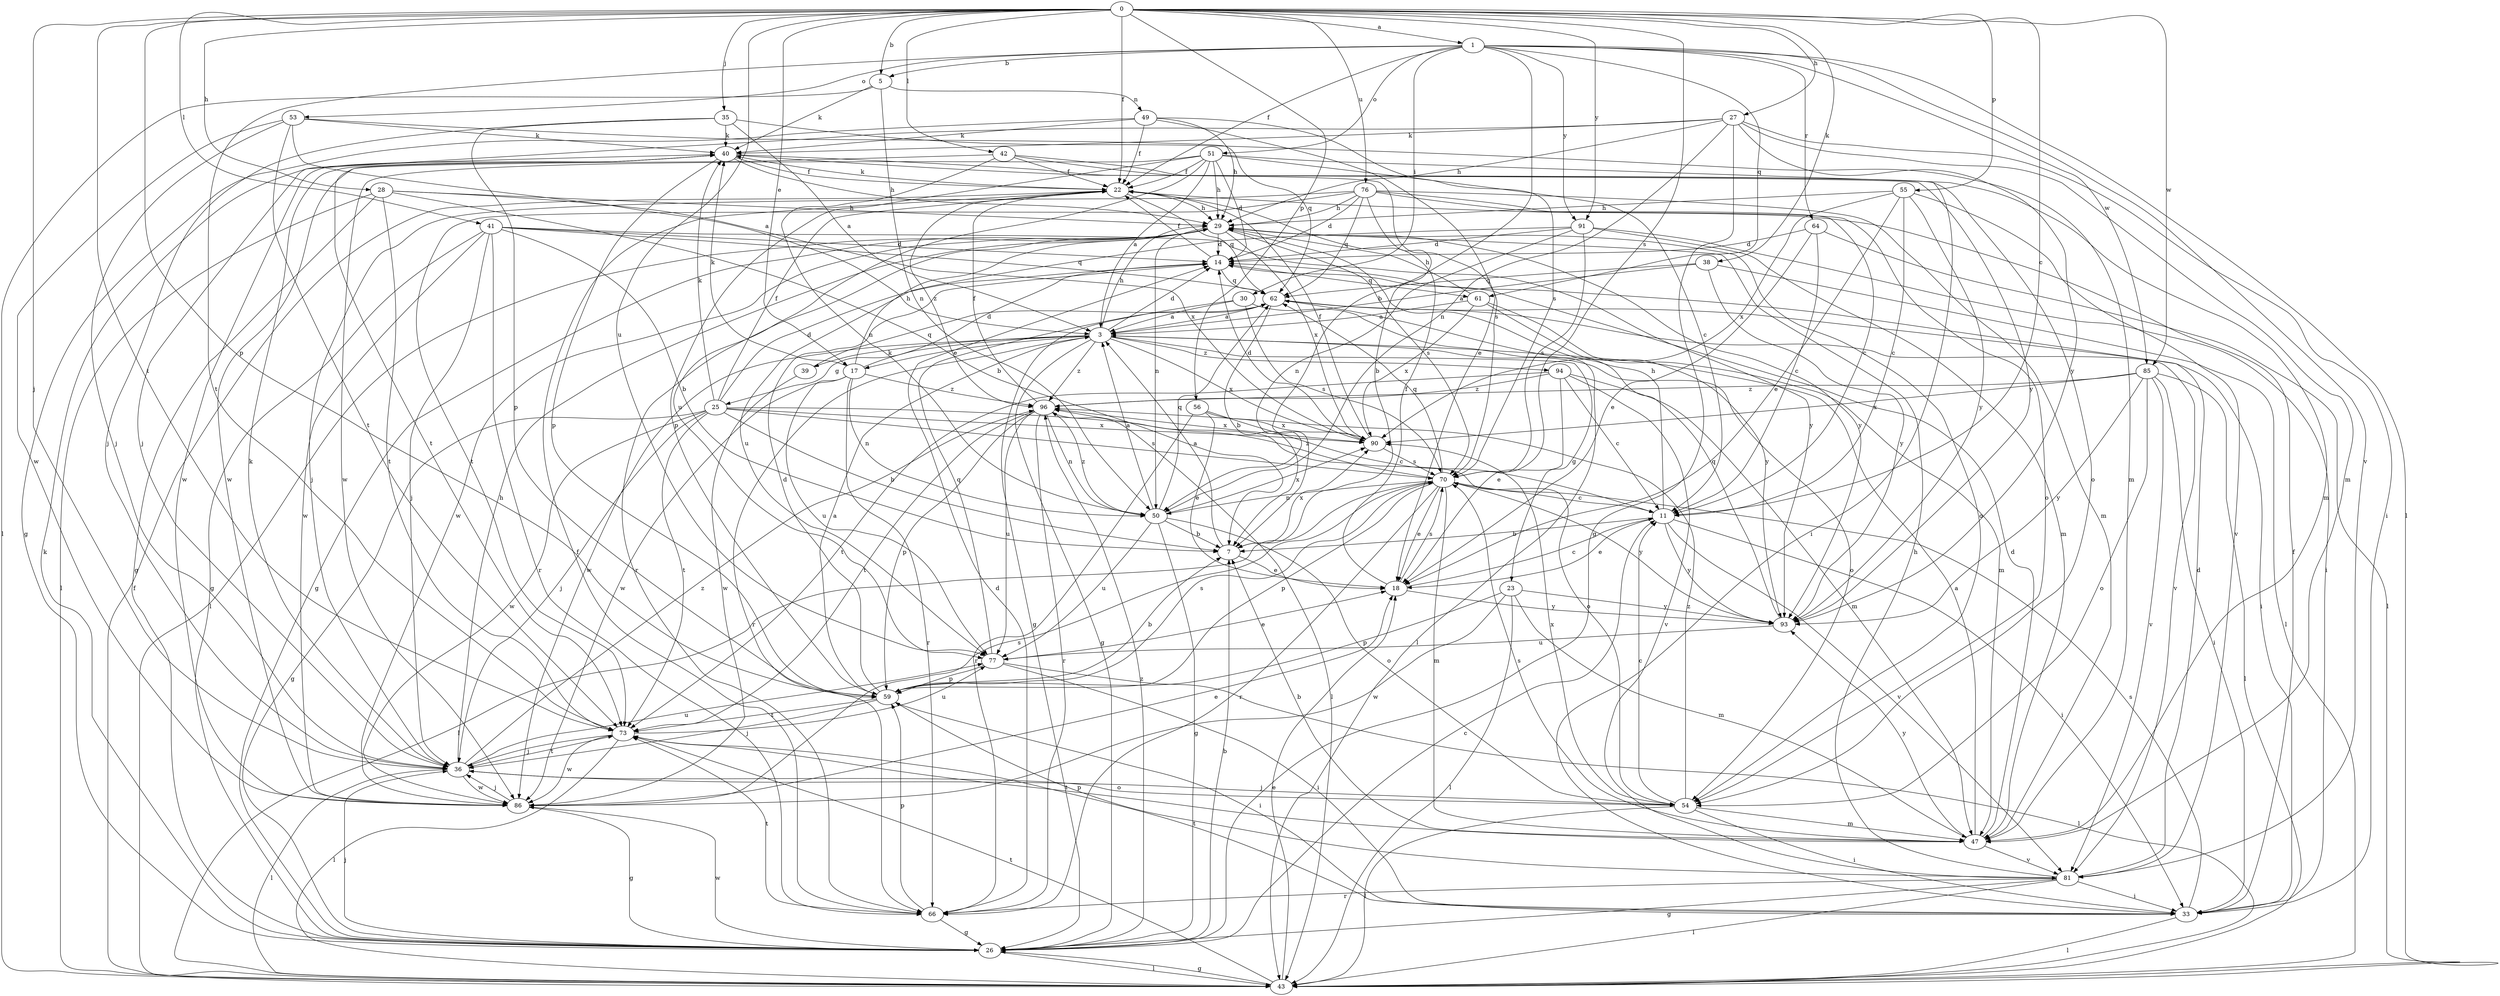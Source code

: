 strict digraph  {
0;
1;
3;
5;
7;
11;
14;
17;
18;
22;
23;
25;
26;
27;
28;
29;
30;
33;
35;
36;
38;
39;
40;
41;
42;
43;
47;
49;
50;
51;
53;
54;
55;
56;
59;
61;
62;
64;
66;
70;
73;
76;
77;
81;
85;
86;
90;
91;
93;
94;
96;
0 -> 1  [label=a];
0 -> 5  [label=b];
0 -> 11  [label=c];
0 -> 17  [label=e];
0 -> 22  [label=f];
0 -> 27  [label=h];
0 -> 28  [label=h];
0 -> 35  [label=j];
0 -> 36  [label=j];
0 -> 38  [label=k];
0 -> 41  [label=l];
0 -> 42  [label=l];
0 -> 55  [label=p];
0 -> 56  [label=p];
0 -> 59  [label=p];
0 -> 70  [label=s];
0 -> 73  [label=t];
0 -> 76  [label=u];
0 -> 77  [label=u];
0 -> 85  [label=w];
0 -> 91  [label=y];
1 -> 5  [label=b];
1 -> 7  [label=b];
1 -> 22  [label=f];
1 -> 30  [label=i];
1 -> 43  [label=l];
1 -> 51  [label=o];
1 -> 53  [label=o];
1 -> 61  [label=q];
1 -> 64  [label=r];
1 -> 73  [label=t];
1 -> 81  [label=v];
1 -> 85  [label=w];
1 -> 91  [label=y];
3 -> 14  [label=d];
3 -> 17  [label=e];
3 -> 23  [label=g];
3 -> 25  [label=g];
3 -> 26  [label=g];
3 -> 29  [label=h];
3 -> 39  [label=k];
3 -> 54  [label=o];
3 -> 66  [label=r];
3 -> 86  [label=w];
3 -> 90  [label=x];
3 -> 94  [label=z];
3 -> 96  [label=z];
5 -> 40  [label=k];
5 -> 43  [label=l];
5 -> 49  [label=n];
5 -> 50  [label=n];
7 -> 3  [label=a];
7 -> 18  [label=e];
7 -> 90  [label=x];
11 -> 7  [label=b];
11 -> 18  [label=e];
11 -> 29  [label=h];
11 -> 33  [label=i];
11 -> 81  [label=v];
11 -> 93  [label=y];
14 -> 22  [label=f];
14 -> 61  [label=q];
14 -> 62  [label=q];
17 -> 14  [label=d];
17 -> 29  [label=h];
17 -> 40  [label=k];
17 -> 50  [label=n];
17 -> 66  [label=r];
17 -> 77  [label=u];
17 -> 86  [label=w];
17 -> 96  [label=z];
18 -> 11  [label=c];
18 -> 22  [label=f];
18 -> 70  [label=s];
18 -> 93  [label=y];
22 -> 29  [label=h];
22 -> 40  [label=k];
22 -> 62  [label=q];
22 -> 96  [label=z];
23 -> 43  [label=l];
23 -> 47  [label=m];
23 -> 59  [label=p];
23 -> 86  [label=w];
23 -> 93  [label=y];
25 -> 7  [label=b];
25 -> 14  [label=d];
25 -> 22  [label=f];
25 -> 26  [label=g];
25 -> 36  [label=j];
25 -> 40  [label=k];
25 -> 54  [label=o];
25 -> 70  [label=s];
25 -> 73  [label=t];
25 -> 86  [label=w];
25 -> 90  [label=x];
26 -> 7  [label=b];
26 -> 11  [label=c];
26 -> 36  [label=j];
26 -> 40  [label=k];
26 -> 43  [label=l];
26 -> 86  [label=w];
26 -> 96  [label=z];
27 -> 26  [label=g];
27 -> 29  [label=h];
27 -> 33  [label=i];
27 -> 36  [label=j];
27 -> 40  [label=k];
27 -> 47  [label=m];
27 -> 50  [label=n];
27 -> 93  [label=y];
28 -> 7  [label=b];
28 -> 26  [label=g];
28 -> 29  [label=h];
28 -> 43  [label=l];
28 -> 73  [label=t];
28 -> 90  [label=x];
29 -> 14  [label=d];
29 -> 26  [label=g];
29 -> 43  [label=l];
29 -> 50  [label=n];
29 -> 54  [label=o];
29 -> 66  [label=r];
29 -> 70  [label=s];
29 -> 86  [label=w];
29 -> 90  [label=x];
29 -> 93  [label=y];
30 -> 3  [label=a];
30 -> 26  [label=g];
30 -> 43  [label=l];
30 -> 70  [label=s];
33 -> 22  [label=f];
33 -> 43  [label=l];
33 -> 70  [label=s];
33 -> 73  [label=t];
35 -> 3  [label=a];
35 -> 36  [label=j];
35 -> 40  [label=k];
35 -> 47  [label=m];
35 -> 59  [label=p];
36 -> 29  [label=h];
36 -> 40  [label=k];
36 -> 43  [label=l];
36 -> 54  [label=o];
36 -> 73  [label=t];
36 -> 77  [label=u];
36 -> 86  [label=w];
36 -> 96  [label=z];
38 -> 3  [label=a];
38 -> 43  [label=l];
38 -> 62  [label=q];
38 -> 93  [label=y];
39 -> 62  [label=q];
39 -> 86  [label=w];
40 -> 22  [label=f];
40 -> 29  [label=h];
40 -> 54  [label=o];
40 -> 59  [label=p];
40 -> 73  [label=t];
40 -> 86  [label=w];
40 -> 93  [label=y];
41 -> 7  [label=b];
41 -> 14  [label=d];
41 -> 26  [label=g];
41 -> 36  [label=j];
41 -> 62  [label=q];
41 -> 66  [label=r];
41 -> 86  [label=w];
41 -> 93  [label=y];
42 -> 22  [label=f];
42 -> 33  [label=i];
42 -> 50  [label=n];
42 -> 70  [label=s];
42 -> 86  [label=w];
43 -> 18  [label=e];
43 -> 22  [label=f];
43 -> 26  [label=g];
43 -> 73  [label=t];
47 -> 3  [label=a];
47 -> 7  [label=b];
47 -> 14  [label=d];
47 -> 70  [label=s];
47 -> 73  [label=t];
47 -> 81  [label=v];
47 -> 93  [label=y];
49 -> 18  [label=e];
49 -> 22  [label=f];
49 -> 26  [label=g];
49 -> 29  [label=h];
49 -> 40  [label=k];
49 -> 70  [label=s];
50 -> 3  [label=a];
50 -> 7  [label=b];
50 -> 26  [label=g];
50 -> 54  [label=o];
50 -> 62  [label=q];
50 -> 77  [label=u];
50 -> 90  [label=x];
50 -> 96  [label=z];
51 -> 3  [label=a];
51 -> 11  [label=c];
51 -> 14  [label=d];
51 -> 22  [label=f];
51 -> 29  [label=h];
51 -> 47  [label=m];
51 -> 59  [label=p];
51 -> 77  [label=u];
51 -> 86  [label=w];
53 -> 3  [label=a];
53 -> 36  [label=j];
53 -> 40  [label=k];
53 -> 62  [label=q];
53 -> 73  [label=t];
53 -> 86  [label=w];
54 -> 11  [label=c];
54 -> 33  [label=i];
54 -> 36  [label=j];
54 -> 43  [label=l];
54 -> 47  [label=m];
54 -> 90  [label=x];
54 -> 96  [label=z];
55 -> 11  [label=c];
55 -> 18  [label=e];
55 -> 29  [label=h];
55 -> 81  [label=v];
55 -> 90  [label=x];
55 -> 93  [label=y];
56 -> 11  [label=c];
56 -> 18  [label=e];
56 -> 66  [label=r];
56 -> 90  [label=x];
59 -> 3  [label=a];
59 -> 7  [label=b];
59 -> 14  [label=d];
59 -> 33  [label=i];
59 -> 36  [label=j];
59 -> 70  [label=s];
59 -> 73  [label=t];
61 -> 3  [label=a];
61 -> 29  [label=h];
61 -> 47  [label=m];
61 -> 90  [label=x];
61 -> 93  [label=y];
62 -> 3  [label=a];
62 -> 7  [label=b];
62 -> 33  [label=i];
62 -> 81  [label=v];
64 -> 11  [label=c];
64 -> 14  [label=d];
64 -> 18  [label=e];
64 -> 43  [label=l];
66 -> 14  [label=d];
66 -> 22  [label=f];
66 -> 26  [label=g];
66 -> 59  [label=p];
66 -> 73  [label=t];
70 -> 11  [label=c];
70 -> 18  [label=e];
70 -> 43  [label=l];
70 -> 47  [label=m];
70 -> 50  [label=n];
70 -> 59  [label=p];
70 -> 62  [label=q];
70 -> 66  [label=r];
70 -> 93  [label=y];
70 -> 96  [label=z];
73 -> 36  [label=j];
73 -> 43  [label=l];
73 -> 77  [label=u];
73 -> 86  [label=w];
76 -> 7  [label=b];
76 -> 11  [label=c];
76 -> 14  [label=d];
76 -> 29  [label=h];
76 -> 36  [label=j];
76 -> 47  [label=m];
76 -> 54  [label=o];
76 -> 62  [label=q];
76 -> 73  [label=t];
77 -> 18  [label=e];
77 -> 33  [label=i];
77 -> 43  [label=l];
77 -> 59  [label=p];
77 -> 62  [label=q];
81 -> 14  [label=d];
81 -> 26  [label=g];
81 -> 29  [label=h];
81 -> 33  [label=i];
81 -> 43  [label=l];
81 -> 59  [label=p];
81 -> 66  [label=r];
85 -> 33  [label=i];
85 -> 43  [label=l];
85 -> 54  [label=o];
85 -> 81  [label=v];
85 -> 90  [label=x];
85 -> 93  [label=y];
85 -> 96  [label=z];
86 -> 18  [label=e];
86 -> 26  [label=g];
86 -> 36  [label=j];
86 -> 70  [label=s];
90 -> 14  [label=d];
90 -> 22  [label=f];
90 -> 70  [label=s];
91 -> 14  [label=d];
91 -> 33  [label=i];
91 -> 47  [label=m];
91 -> 50  [label=n];
91 -> 70  [label=s];
91 -> 77  [label=u];
93 -> 62  [label=q];
93 -> 77  [label=u];
94 -> 11  [label=c];
94 -> 18  [label=e];
94 -> 47  [label=m];
94 -> 73  [label=t];
94 -> 81  [label=v];
94 -> 96  [label=z];
96 -> 22  [label=f];
96 -> 43  [label=l];
96 -> 50  [label=n];
96 -> 59  [label=p];
96 -> 66  [label=r];
96 -> 73  [label=t];
96 -> 77  [label=u];
96 -> 90  [label=x];
}
